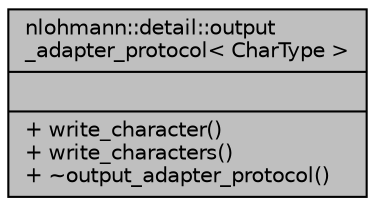 digraph "nlohmann::detail::output_adapter_protocol&lt; CharType &gt;"
{
 // INTERACTIVE_SVG=YES
  bgcolor="transparent";
  edge [fontname="Helvetica",fontsize="10",labelfontname="Helvetica",labelfontsize="10"];
  node [fontname="Helvetica",fontsize="10",shape=record];
  Node1 [label="{nlohmann::detail::output\l_adapter_protocol\< CharType \>\n||+ write_character()\l+ write_characters()\l+ ~output_adapter_protocol()\l}",height=0.2,width=0.4,color="black", fillcolor="grey75", style="filled", fontcolor="black"];
}
